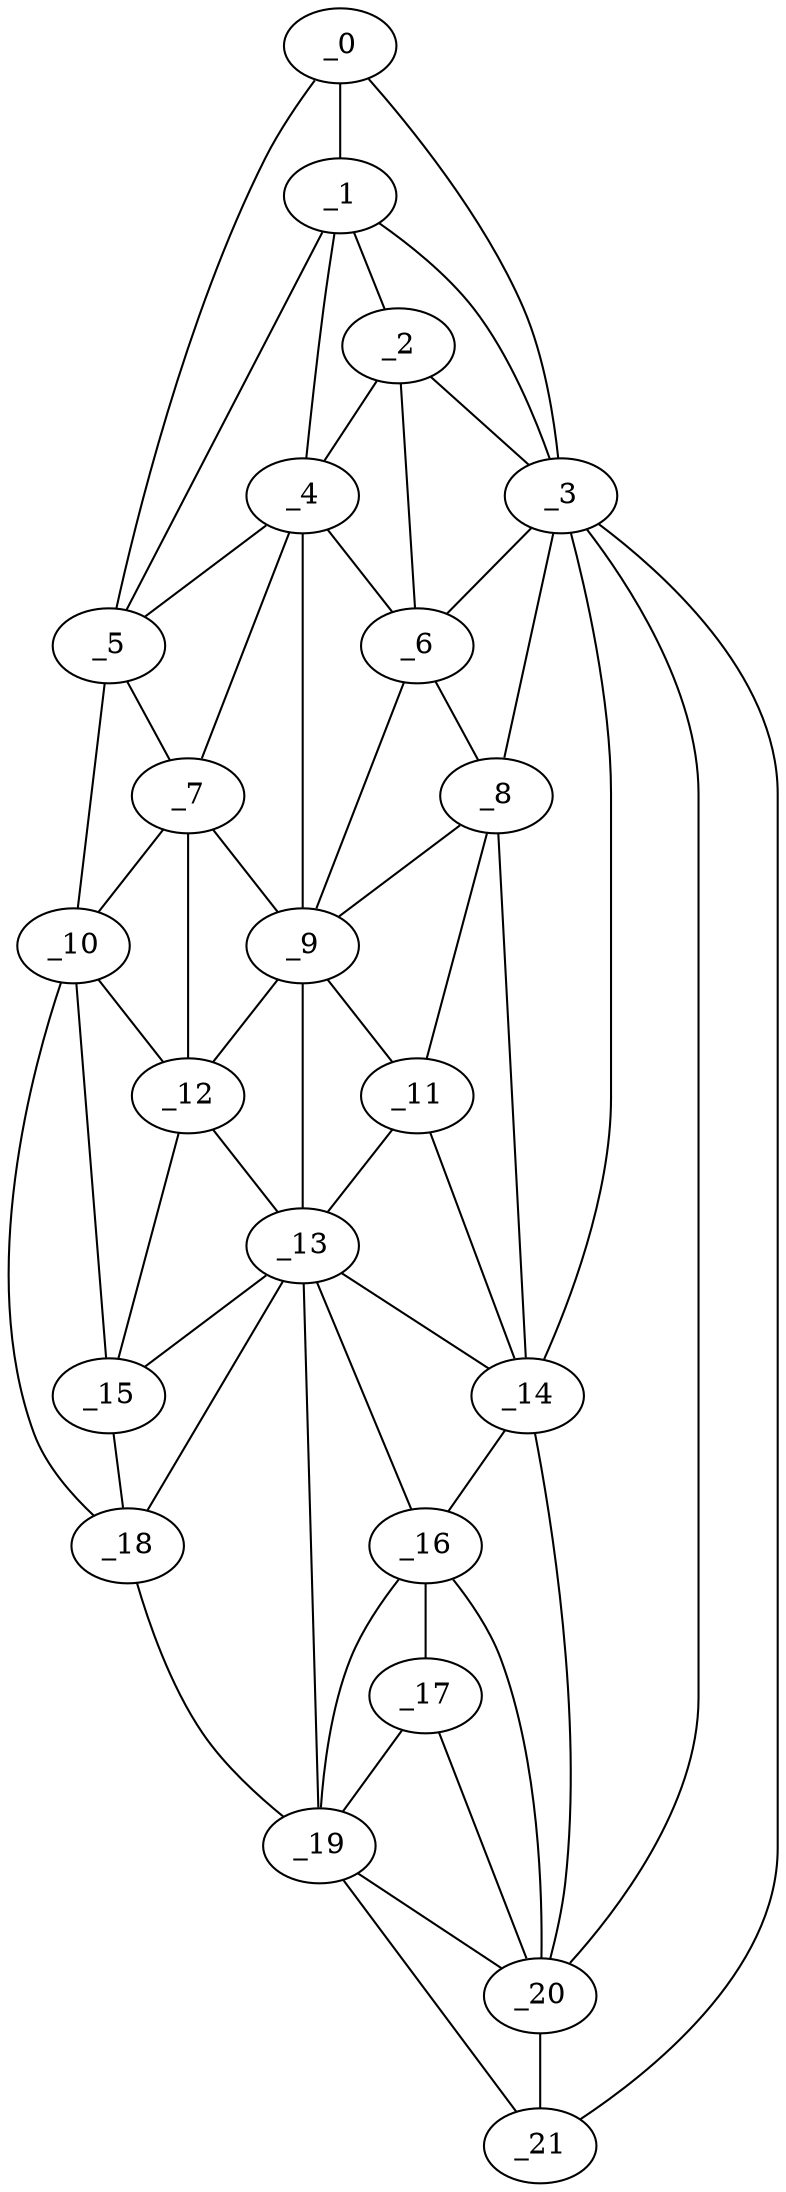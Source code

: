 graph "obj18__320.gxl" {
	_0	 [x=13,
		y=19];
	_1	 [x=35,
		y=37];
	_0 -- _1	 [valence=2];
	_3	 [x=62,
		y=16];
	_0 -- _3	 [valence=1];
	_5	 [x=68,
		y=93];
	_0 -- _5	 [valence=1];
	_2	 [x=40,
		y=37];
	_1 -- _2	 [valence=2];
	_1 -- _3	 [valence=1];
	_4	 [x=68,
		y=76];
	_1 -- _4	 [valence=2];
	_1 -- _5	 [valence=2];
	_2 -- _3	 [valence=2];
	_2 -- _4	 [valence=2];
	_6	 [x=71,
		y=67];
	_2 -- _6	 [valence=2];
	_3 -- _6	 [valence=2];
	_8	 [x=78,
		y=67];
	_3 -- _8	 [valence=1];
	_14	 [x=90,
		y=67];
	_3 -- _14	 [valence=2];
	_20	 [x=115,
		y=29];
	_3 -- _20	 [valence=1];
	_21	 [x=118,
		y=19];
	_3 -- _21	 [valence=1];
	_4 -- _5	 [valence=2];
	_4 -- _6	 [valence=2];
	_7	 [x=74,
		y=92];
	_4 -- _7	 [valence=2];
	_9	 [x=79,
		y=77];
	_4 -- _9	 [valence=2];
	_5 -- _7	 [valence=2];
	_10	 [x=80,
		y=104];
	_5 -- _10	 [valence=1];
	_6 -- _8	 [valence=1];
	_6 -- _9	 [valence=2];
	_7 -- _9	 [valence=2];
	_7 -- _10	 [valence=1];
	_12	 [x=88,
		y=83];
	_7 -- _12	 [valence=2];
	_8 -- _9	 [valence=2];
	_11	 [x=86,
		y=72];
	_8 -- _11	 [valence=1];
	_8 -- _14	 [valence=2];
	_9 -- _11	 [valence=1];
	_9 -- _12	 [valence=1];
	_13	 [x=89,
		y=76];
	_9 -- _13	 [valence=1];
	_10 -- _12	 [valence=1];
	_15	 [x=99,
		y=88];
	_10 -- _15	 [valence=2];
	_18	 [x=105,
		y=83];
	_10 -- _18	 [valence=1];
	_11 -- _13	 [valence=2];
	_11 -- _14	 [valence=2];
	_12 -- _13	 [valence=2];
	_12 -- _15	 [valence=1];
	_13 -- _14	 [valence=1];
	_13 -- _15	 [valence=2];
	_16	 [x=100,
		y=67];
	_13 -- _16	 [valence=2];
	_13 -- _18	 [valence=1];
	_19	 [x=107,
		y=77];
	_13 -- _19	 [valence=1];
	_14 -- _16	 [valence=1];
	_14 -- _20	 [valence=2];
	_15 -- _18	 [valence=1];
	_17	 [x=104,
		y=69];
	_16 -- _17	 [valence=1];
	_16 -- _19	 [valence=2];
	_16 -- _20	 [valence=1];
	_17 -- _19	 [valence=2];
	_17 -- _20	 [valence=2];
	_18 -- _19	 [valence=1];
	_19 -- _20	 [valence=1];
	_19 -- _21	 [valence=1];
	_20 -- _21	 [valence=1];
}

